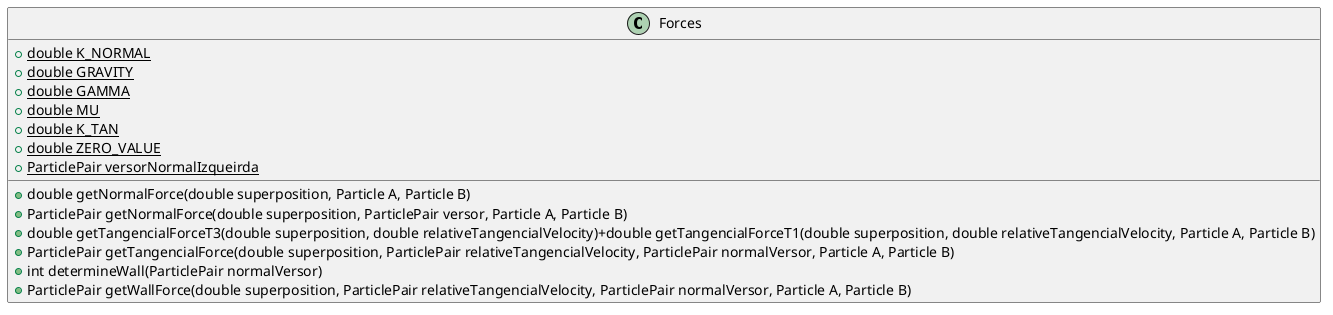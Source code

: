 @startuml
class Forces{
+{static} double K_NORMAL
+{static}double GRAVITY
+{static}double GAMMA
+{static}double MU
+{static}double K_TAN
+{static}double ZERO_VALUE
+{static}ParticlePair versorNormalIzqueirda
+double getNormalForce(double superposition, Particle A, Particle B)
+ParticlePair getNormalForce(double superposition, ParticlePair versor, Particle A, Particle B)
+double getTangencialForceT3(double superposition, double relativeTangencialVelocity)\
+double getTangencialForceT1(double superposition, double relativeTangencialVelocity, Particle A, Particle B)
+ParticlePair getTangencialForce(double superposition, ParticlePair relativeTangencialVelocity, ParticlePair normalVersor, Particle A, Particle B)
+int determineWall(ParticlePair normalVersor)
+ParticlePair getWallForce(double superposition, ParticlePair relativeTangencialVelocity, ParticlePair normalVersor, Particle A, Particle B)
}
@enduml